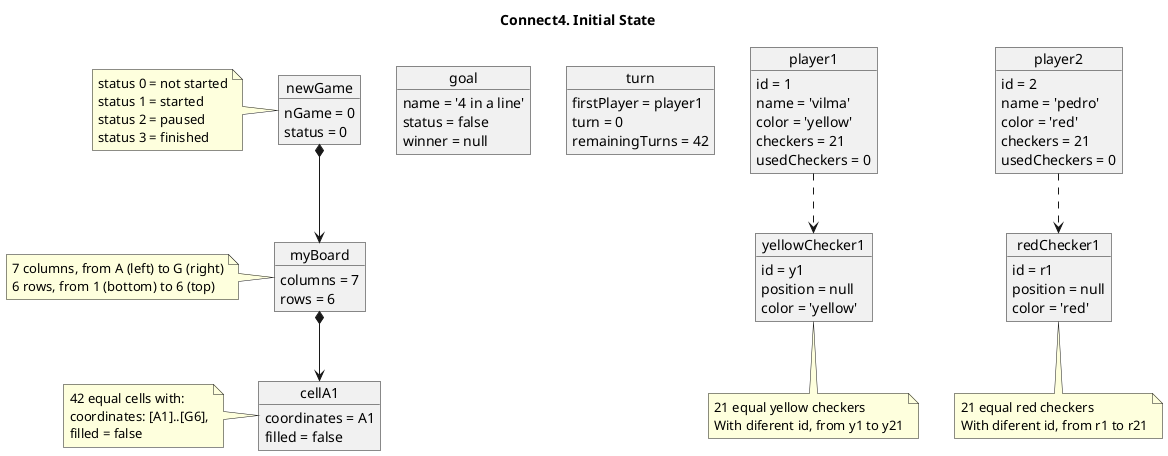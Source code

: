 @startuml connect4--initial-state


title Connect4. Initial State

object newGame
note left of newGame
    status 0 = not started
    status 1 = started
    status 2 = paused
    status 3 = finished
end note

object goal
object turn
object myBoard
object cellA1
object player1
object player2
object redChecker1
object yellowChecker1


object newGame {
    nGame = 0
    status = 0
}

object goal {
    name = '4 in a line'
    status = false
    winner = null
}

object turn {
    firstPlayer = player1
    turn = 0
    remainingTurns = 42
}

object myBoard {
    columns = 7
    rows = 6
}

note left of myBoard
    7 columns, from A (left) to G (right)
    6 rows, from 1 (bottom) to 6 (top)
end note

object cellA1 {
    coordinates = A1
    filled = false
}

note left of cellA1
    42 equal cells with:
    coordinates: [A1]..[G6],
    filled = false
end note

object player1 {
    id = 1
    name = 'vilma'
    color = 'yellow'
    checkers = 21
    usedCheckers = 0
}

object player2 {
    id = 2
    name = 'pedro'
    color = 'red'
    checkers = 21
    usedCheckers = 0
}

object yellowChecker1 {
    id = y1
    position = null
    color = 'yellow'
}

note bottom of yellowChecker1
    21 equal yellow checkers
    With diferent id, from y1 to y21
end note

object redChecker1 {
    id = r1
    position = null
    color = 'red'
}

note bottom of redChecker1
    21 equal red checkers
    With diferent id, from r1 to r21
end note

newGame *--> myBoard
myBoard *--> cellA1

player1 ..> yellowChecker1
player2 ..> redChecker1


@enduml


' diagram by Oscar Quintero and Borja Coll ;-)